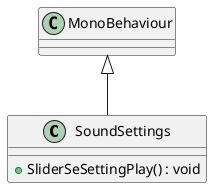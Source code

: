 @startuml
class SoundSettings {
    + SliderSeSettingPlay() : void
}
MonoBehaviour <|-- SoundSettings
@enduml
